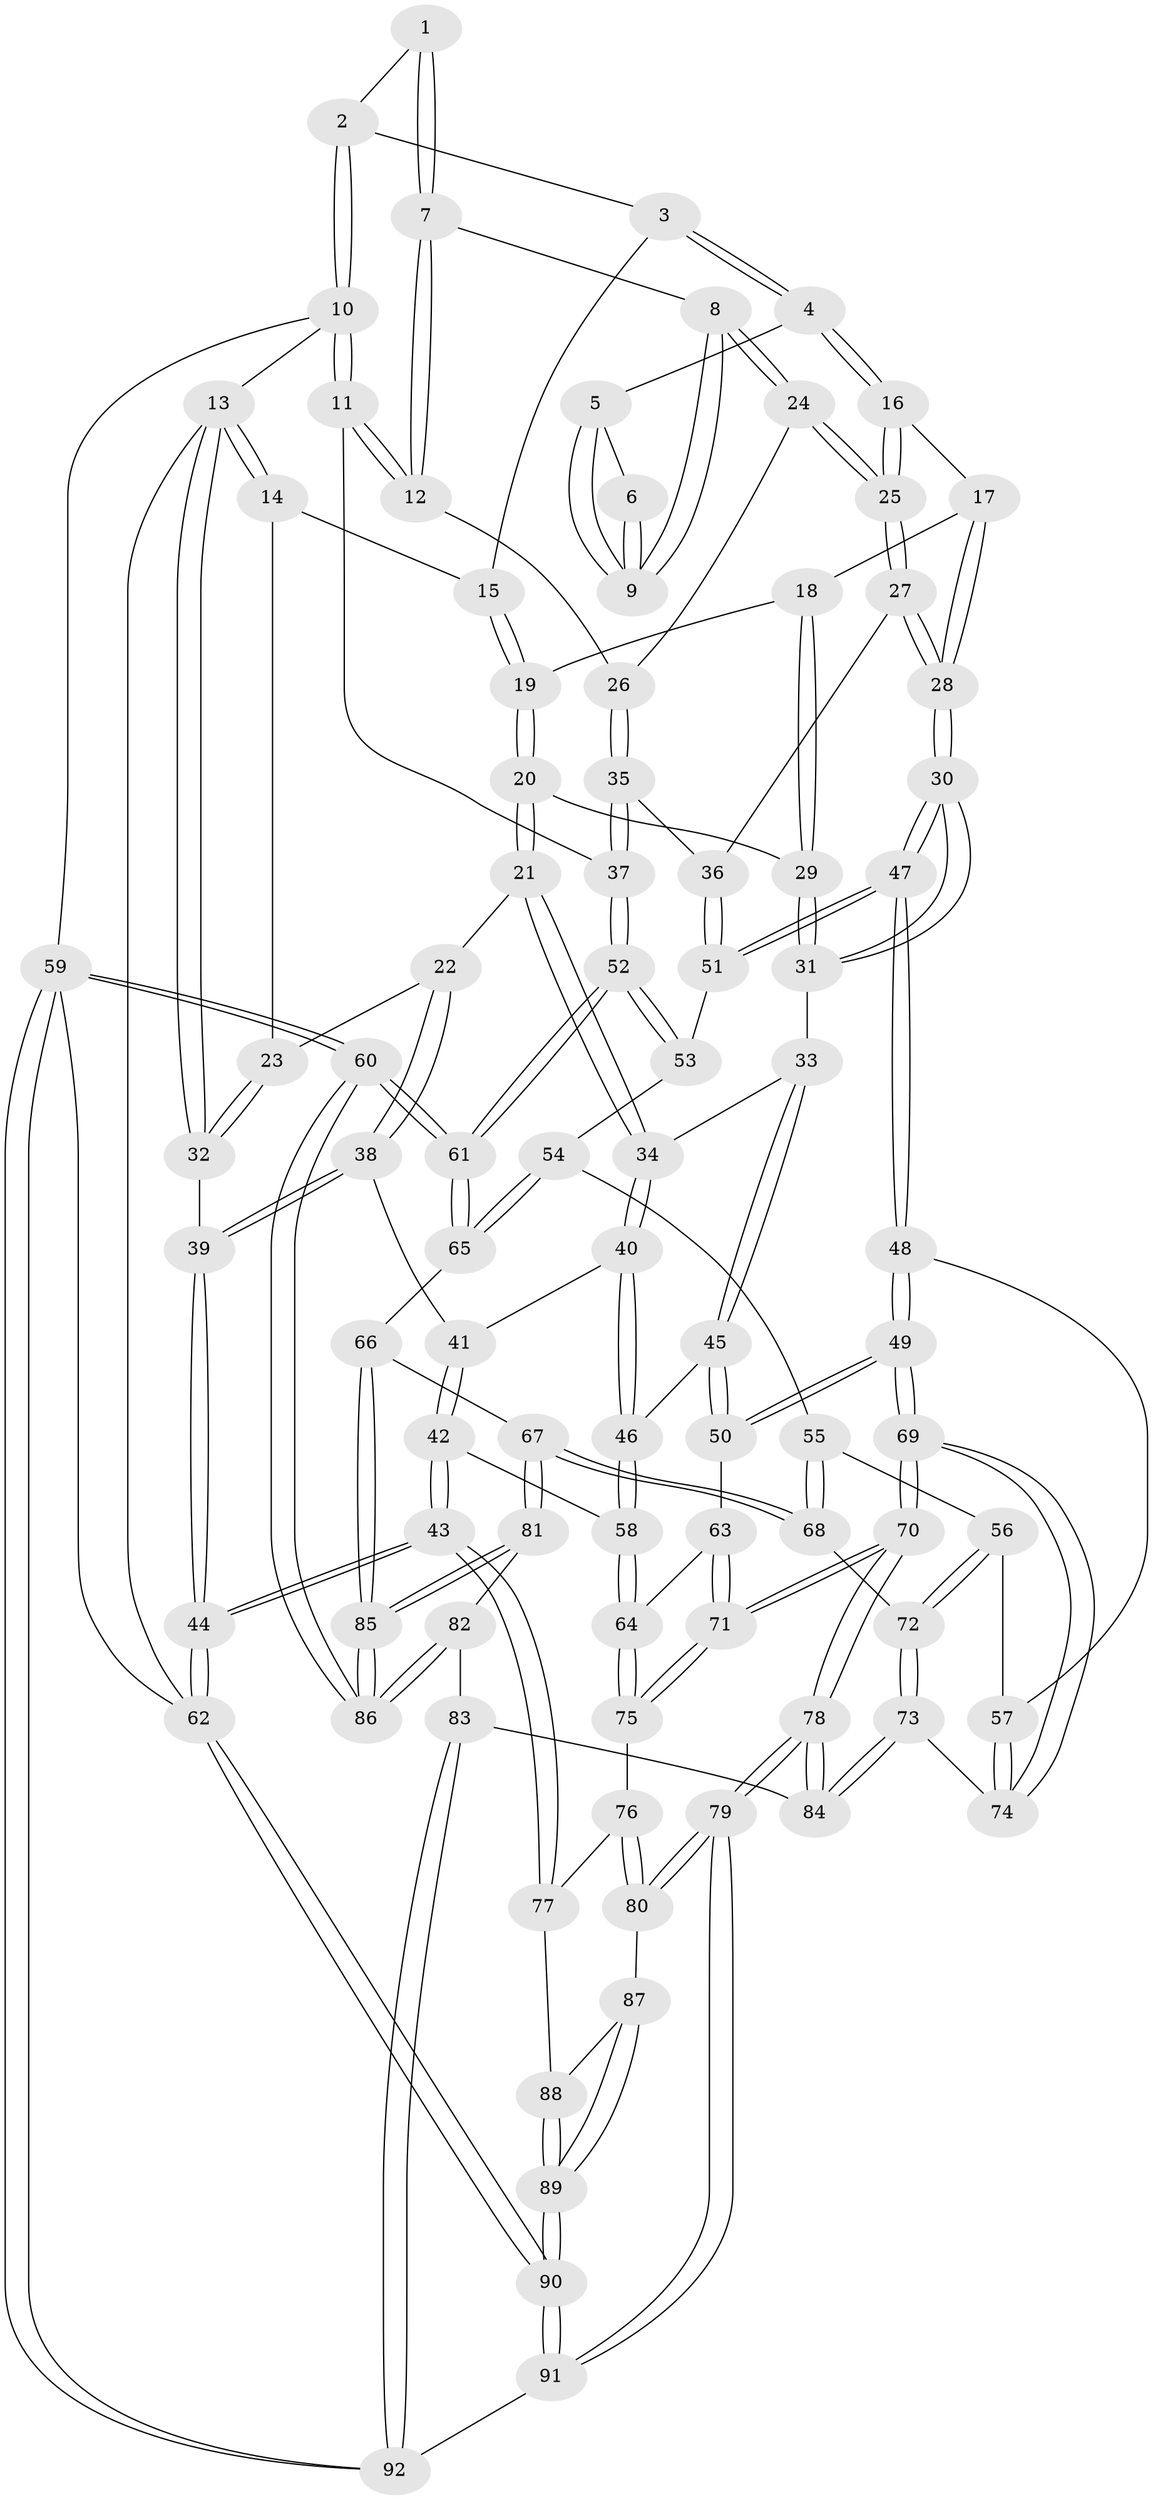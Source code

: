 // Generated by graph-tools (version 1.1) at 2025/11/02/27/25 16:11:55]
// undirected, 92 vertices, 227 edges
graph export_dot {
graph [start="1"]
  node [color=gray90,style=filled];
  1 [pos="+0.9338125295286016+0"];
  2 [pos="+1+0"];
  3 [pos="+0.6044244925667437+0"];
  4 [pos="+0.6284563556738505+0.028709107563418237"];
  5 [pos="+0.6563121944560082+0.04188945364711045"];
  6 [pos="+0.827095728510279+0.021450167347026778"];
  7 [pos="+0.9073786292207755+0.12833607372413894"];
  8 [pos="+0.7742803785816327+0.14652863727462778"];
  9 [pos="+0.765915217909381+0.11545279794031267"];
  10 [pos="+1+0"];
  11 [pos="+1+0.2455328372473993"];
  12 [pos="+0.933682943041483+0.18543403083074417"];
  13 [pos="+0+0"];
  14 [pos="+0.22337714450224364+0"];
  15 [pos="+0.25127113900391634+0"];
  16 [pos="+0.6105156797469757+0.06572711152819799"];
  17 [pos="+0.4456069215388374+0.1313023234172991"];
  18 [pos="+0.4269367620684381+0.12624565572791133"];
  19 [pos="+0.3715259480806232+0.07532381588317363"];
  20 [pos="+0.2594827329479516+0.22414375051769925"];
  21 [pos="+0.19283251052286574+0.2541338101531474"];
  22 [pos="+0.16855260449766082+0.24715966248283364"];
  23 [pos="+0.10982487341856034+0.1631541851666377"];
  24 [pos="+0.7562784405537331+0.20470748295032357"];
  25 [pos="+0.6439192634713277+0.2629004206382355"];
  26 [pos="+0.8684721792574024+0.26809128573493257"];
  27 [pos="+0.6390758622996229+0.27101391900914823"];
  28 [pos="+0.5974955341774998+0.3180111699304396"];
  29 [pos="+0.38572208989547163+0.2700604171168908"];
  30 [pos="+0.5798304199293697+0.3708313189089291"];
  31 [pos="+0.3892910198372892+0.2793219628888011"];
  32 [pos="+0+0.22250548185859953"];
  33 [pos="+0.3337272534584882+0.35167477481608134"];
  34 [pos="+0.21733773136025294+0.29133008024833573"];
  35 [pos="+0.87641021142915+0.32467852466284225"];
  36 [pos="+0.8660269732666699+0.35423872459586825"];
  37 [pos="+1+0.28176189193307805"];
  38 [pos="+0.11528129336773273+0.32217612260726186"];
  39 [pos="+0+0.3826753407995545"];
  40 [pos="+0.23419883374284597+0.4597169049693045"];
  41 [pos="+0.1153339653077328+0.32439687946828816"];
  42 [pos="+0.09937618832689855+0.5764617473250704"];
  43 [pos="+0+0.6491393649071855"];
  44 [pos="+0+0.6459960527604918"];
  45 [pos="+0.36261337708445135+0.5073514261730658"];
  46 [pos="+0.24600817921401927+0.5253291689888793"];
  47 [pos="+0.580675459698113+0.41644593462506785"];
  48 [pos="+0.5507720230080182+0.49983250048390937"];
  49 [pos="+0.491152752140784+0.5296396499625415"];
  50 [pos="+0.4452254966281052+0.5279579289399389"];
  51 [pos="+0.8613531989687052+0.41237188343729475"];
  52 [pos="+1+0.42363899305346214"];
  53 [pos="+0.8719724135244287+0.43028438577499284"];
  54 [pos="+0.8635907342379997+0.5668508015215301"];
  55 [pos="+0.8618564803910196+0.5680055859309827"];
  56 [pos="+0.7102023568359298+0.5921619032030019"];
  57 [pos="+0.5955030319272686+0.5363584033047522"];
  58 [pos="+0.19455657285063233+0.5547722210319356"];
  59 [pos="+1+1"];
  60 [pos="+1+1"];
  61 [pos="+1+0.5951622990806034"];
  62 [pos="+0+1"];
  63 [pos="+0.37657881569337276+0.6399437157595701"];
  64 [pos="+0.304696254137893+0.726994522749521"];
  65 [pos="+0.9658067225916247+0.6034848119769398"];
  66 [pos="+0.9182223700375469+0.7870137434719413"];
  67 [pos="+0.8898060238646721+0.7809964315046404"];
  68 [pos="+0.8418203549767748+0.7504050703052144"];
  69 [pos="+0.4741362829443595+0.809872333450537"];
  70 [pos="+0.463792232037655+0.8260504476076138"];
  71 [pos="+0.37369867249235694+0.7656724246674942"];
  72 [pos="+0.7386876605417309+0.7625712889369111"];
  73 [pos="+0.7092287721952107+0.7982070178363392"];
  74 [pos="+0.625657478544377+0.7711910575156502"];
  75 [pos="+0.3051490358565287+0.731696751686949"];
  76 [pos="+0.28554633874623375+0.7493786523379271"];
  77 [pos="+0.0835602046461489+0.7593880566643012"];
  78 [pos="+0.4372930826582261+0.9938479239321779"];
  79 [pos="+0.42535527246321675+1"];
  80 [pos="+0.2696567680326924+0.8807014109320821"];
  81 [pos="+0.8153556161119635+0.8818410216466798"];
  82 [pos="+0.7729254538222597+0.9197709190787366"];
  83 [pos="+0.7557734493358027+0.9219540648536942"];
  84 [pos="+0.7156583260180481+0.882303417761056"];
  85 [pos="+1+0.869864480203926"];
  86 [pos="+1+1"];
  87 [pos="+0.1870646041225278+0.8545589819820453"];
  88 [pos="+0.08953929641271707+0.7689466260327933"];
  89 [pos="+0.08092949711463765+1"];
  90 [pos="+0.04684471820994479+1"];
  91 [pos="+0.4108957739475141+1"];
  92 [pos="+0.7254258329646774+1"];
  1 -- 2;
  1 -- 7;
  1 -- 7;
  2 -- 3;
  2 -- 10;
  2 -- 10;
  3 -- 4;
  3 -- 4;
  3 -- 15;
  4 -- 5;
  4 -- 16;
  4 -- 16;
  5 -- 6;
  5 -- 9;
  5 -- 9;
  6 -- 9;
  6 -- 9;
  7 -- 8;
  7 -- 12;
  7 -- 12;
  8 -- 9;
  8 -- 9;
  8 -- 24;
  8 -- 24;
  10 -- 11;
  10 -- 11;
  10 -- 13;
  10 -- 59;
  11 -- 12;
  11 -- 12;
  11 -- 37;
  12 -- 26;
  13 -- 14;
  13 -- 14;
  13 -- 32;
  13 -- 32;
  13 -- 62;
  14 -- 15;
  14 -- 23;
  15 -- 19;
  15 -- 19;
  16 -- 17;
  16 -- 25;
  16 -- 25;
  17 -- 18;
  17 -- 28;
  17 -- 28;
  18 -- 19;
  18 -- 29;
  18 -- 29;
  19 -- 20;
  19 -- 20;
  20 -- 21;
  20 -- 21;
  20 -- 29;
  21 -- 22;
  21 -- 34;
  21 -- 34;
  22 -- 23;
  22 -- 38;
  22 -- 38;
  23 -- 32;
  23 -- 32;
  24 -- 25;
  24 -- 25;
  24 -- 26;
  25 -- 27;
  25 -- 27;
  26 -- 35;
  26 -- 35;
  27 -- 28;
  27 -- 28;
  27 -- 36;
  28 -- 30;
  28 -- 30;
  29 -- 31;
  29 -- 31;
  30 -- 31;
  30 -- 31;
  30 -- 47;
  30 -- 47;
  31 -- 33;
  32 -- 39;
  33 -- 34;
  33 -- 45;
  33 -- 45;
  34 -- 40;
  34 -- 40;
  35 -- 36;
  35 -- 37;
  35 -- 37;
  36 -- 51;
  36 -- 51;
  37 -- 52;
  37 -- 52;
  38 -- 39;
  38 -- 39;
  38 -- 41;
  39 -- 44;
  39 -- 44;
  40 -- 41;
  40 -- 46;
  40 -- 46;
  41 -- 42;
  41 -- 42;
  42 -- 43;
  42 -- 43;
  42 -- 58;
  43 -- 44;
  43 -- 44;
  43 -- 77;
  43 -- 77;
  44 -- 62;
  44 -- 62;
  45 -- 46;
  45 -- 50;
  45 -- 50;
  46 -- 58;
  46 -- 58;
  47 -- 48;
  47 -- 48;
  47 -- 51;
  47 -- 51;
  48 -- 49;
  48 -- 49;
  48 -- 57;
  49 -- 50;
  49 -- 50;
  49 -- 69;
  49 -- 69;
  50 -- 63;
  51 -- 53;
  52 -- 53;
  52 -- 53;
  52 -- 61;
  52 -- 61;
  53 -- 54;
  54 -- 55;
  54 -- 65;
  54 -- 65;
  55 -- 56;
  55 -- 68;
  55 -- 68;
  56 -- 57;
  56 -- 72;
  56 -- 72;
  57 -- 74;
  57 -- 74;
  58 -- 64;
  58 -- 64;
  59 -- 60;
  59 -- 60;
  59 -- 92;
  59 -- 92;
  59 -- 62;
  60 -- 61;
  60 -- 61;
  60 -- 86;
  60 -- 86;
  61 -- 65;
  61 -- 65;
  62 -- 90;
  62 -- 90;
  63 -- 64;
  63 -- 71;
  63 -- 71;
  64 -- 75;
  64 -- 75;
  65 -- 66;
  66 -- 67;
  66 -- 85;
  66 -- 85;
  67 -- 68;
  67 -- 68;
  67 -- 81;
  67 -- 81;
  68 -- 72;
  69 -- 70;
  69 -- 70;
  69 -- 74;
  69 -- 74;
  70 -- 71;
  70 -- 71;
  70 -- 78;
  70 -- 78;
  71 -- 75;
  71 -- 75;
  72 -- 73;
  72 -- 73;
  73 -- 74;
  73 -- 84;
  73 -- 84;
  75 -- 76;
  76 -- 77;
  76 -- 80;
  76 -- 80;
  77 -- 88;
  78 -- 79;
  78 -- 79;
  78 -- 84;
  78 -- 84;
  79 -- 80;
  79 -- 80;
  79 -- 91;
  79 -- 91;
  80 -- 87;
  81 -- 82;
  81 -- 85;
  81 -- 85;
  82 -- 83;
  82 -- 86;
  82 -- 86;
  83 -- 84;
  83 -- 92;
  83 -- 92;
  85 -- 86;
  85 -- 86;
  87 -- 88;
  87 -- 89;
  87 -- 89;
  88 -- 89;
  88 -- 89;
  89 -- 90;
  89 -- 90;
  90 -- 91;
  90 -- 91;
  91 -- 92;
}
